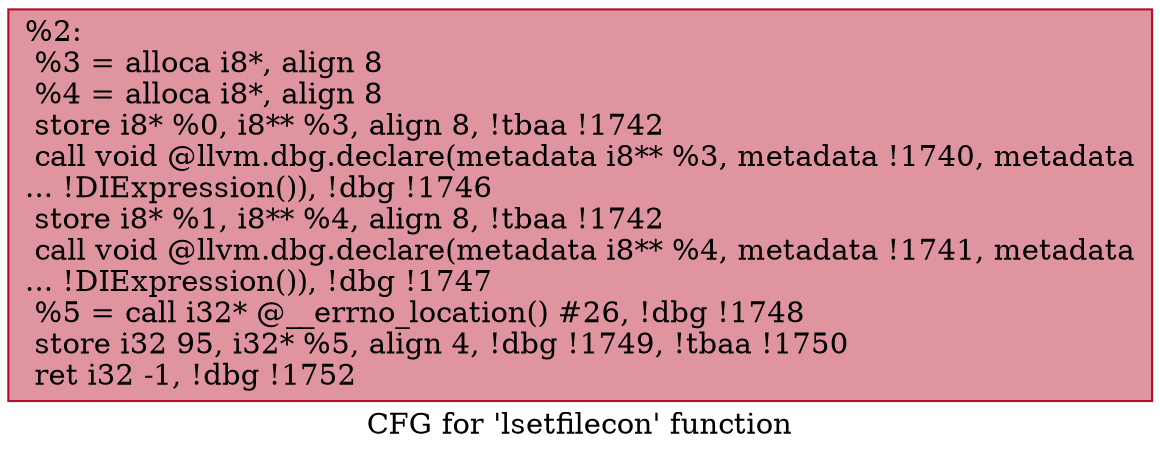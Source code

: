 digraph "CFG for 'lsetfilecon' function" {
	label="CFG for 'lsetfilecon' function";

	Node0x1b565f0 [shape=record,color="#b70d28ff", style=filled, fillcolor="#b70d2870",label="{%2:\l  %3 = alloca i8*, align 8\l  %4 = alloca i8*, align 8\l  store i8* %0, i8** %3, align 8, !tbaa !1742\l  call void @llvm.dbg.declare(metadata i8** %3, metadata !1740, metadata\l... !DIExpression()), !dbg !1746\l  store i8* %1, i8** %4, align 8, !tbaa !1742\l  call void @llvm.dbg.declare(metadata i8** %4, metadata !1741, metadata\l... !DIExpression()), !dbg !1747\l  %5 = call i32* @__errno_location() #26, !dbg !1748\l  store i32 95, i32* %5, align 4, !dbg !1749, !tbaa !1750\l  ret i32 -1, !dbg !1752\l}"];
}
